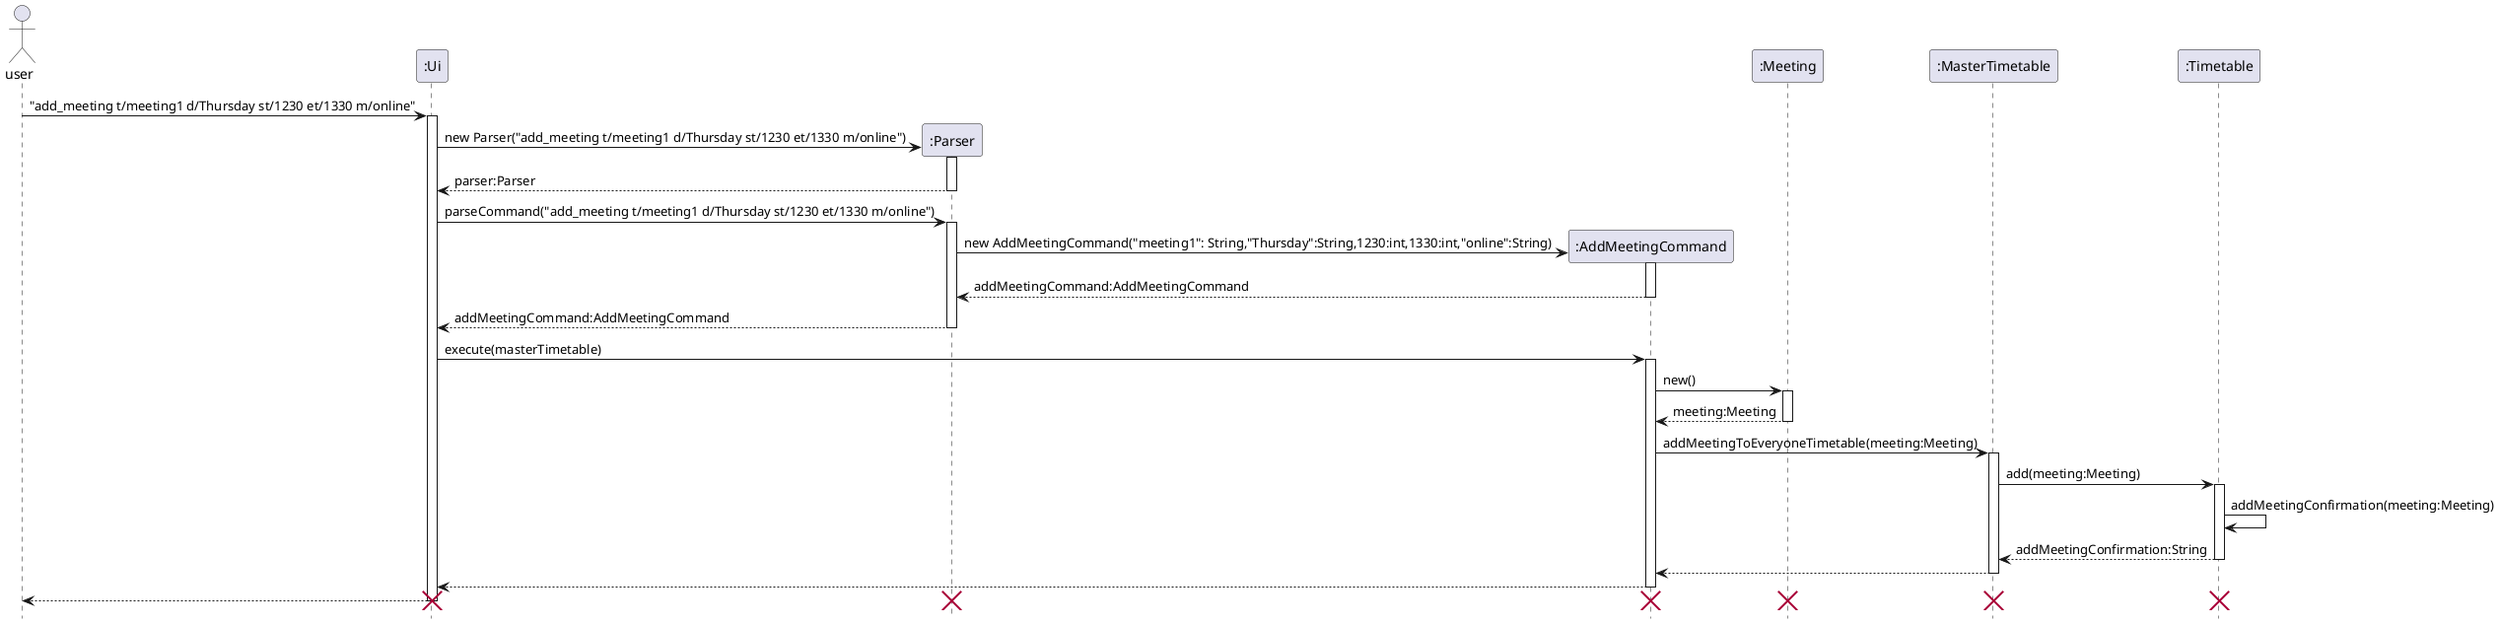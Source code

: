 @startuml
hide footbox
actor user


user -> ":Ui" ++ :"add_meeting t/meeting1 d/Thursday st/1230 et/1330 m/online"
create ":Parser"
":Ui" -> ":Parser" ++: new Parser("add_meeting t/meeting1 d/Thursday st/1230 et/1330 m/online")
":Parser" --> ":Ui" --: parser:Parser
":Ui" -> ":Parser" ++: parseCommand("add_meeting t/meeting1 d/Thursday st/1230 et/1330 m/online")
create ":AddMeetingCommand"
":Parser" -> ":AddMeetingCommand" ++: new AddMeetingCommand("meeting1": String,"Thursday":String,1230:int,1330:int,"online":String)
":AddMeetingCommand" --> ":Parser" --: addMeetingCommand:AddMeetingCommand
":Parser" --> ":Ui" --: addMeetingCommand:AddMeetingCommand
":Ui" -> ":AddMeetingCommand" ++: execute(masterTimetable)
":AddMeetingCommand" -> ":Meeting" ++ : new()
":Meeting" --> ":AddMeetingCommand" --: meeting:Meeting

":AddMeetingCommand" -> ":MasterTimetable" ++: addMeetingToEveryoneTimetable(meeting:Meeting)
":MasterTimetable" -> ":Timetable" ++ : add(meeting:Meeting)
":Timetable" -> ":Timetable": addMeetingConfirmation(meeting:Meeting)
":Timetable" --> ":MasterTimetable" --: addMeetingConfirmation:String
":MasterTimetable" --> ":AddMeetingCommand" -- :
":AddMeetingCommand" --> ":Ui" --:
":Ui" --> "user" --:
destroy ":AddMeetingCommand"
destroy ":Parser"
destroy ":Meeting"
destroy ":Timetable"
destroy ":MasterTimetable"
destroy ":Ui"
@enduml